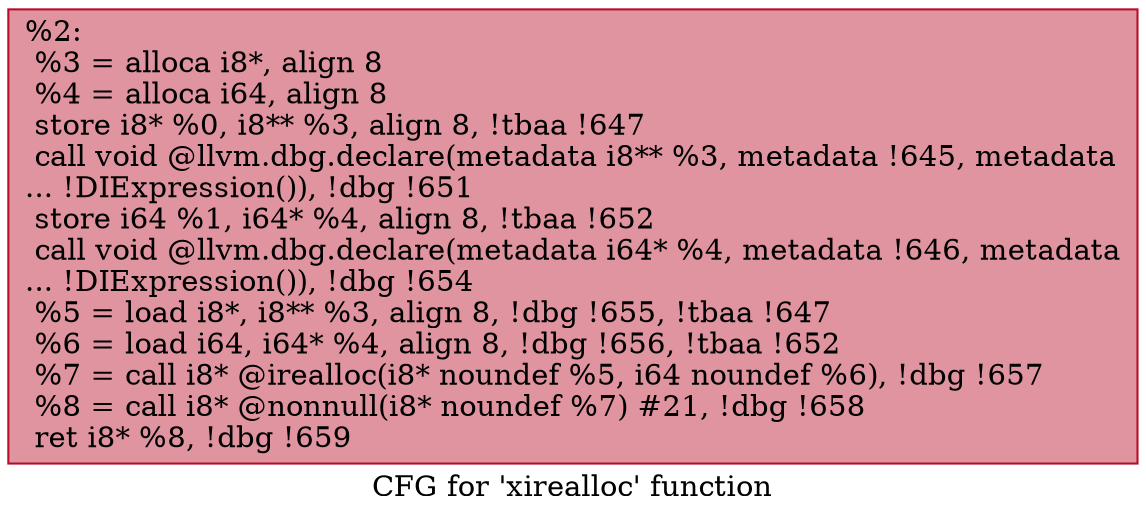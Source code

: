 digraph "CFG for 'xirealloc' function" {
	label="CFG for 'xirealloc' function";

	Node0x795780 [shape=record,color="#b70d28ff", style=filled, fillcolor="#b70d2870",label="{%2:\l  %3 = alloca i8*, align 8\l  %4 = alloca i64, align 8\l  store i8* %0, i8** %3, align 8, !tbaa !647\l  call void @llvm.dbg.declare(metadata i8** %3, metadata !645, metadata\l... !DIExpression()), !dbg !651\l  store i64 %1, i64* %4, align 8, !tbaa !652\l  call void @llvm.dbg.declare(metadata i64* %4, metadata !646, metadata\l... !DIExpression()), !dbg !654\l  %5 = load i8*, i8** %3, align 8, !dbg !655, !tbaa !647\l  %6 = load i64, i64* %4, align 8, !dbg !656, !tbaa !652\l  %7 = call i8* @irealloc(i8* noundef %5, i64 noundef %6), !dbg !657\l  %8 = call i8* @nonnull(i8* noundef %7) #21, !dbg !658\l  ret i8* %8, !dbg !659\l}"];
}
